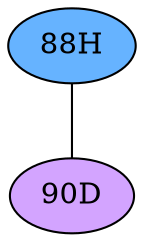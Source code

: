 // The Round Table
graph {
	"88H" [fillcolor="#66B3FF" style=radial]
	"90D" [fillcolor="#D3A4FF" style=radial]
	"88H" -- "90D" [penwidth=1]
}
